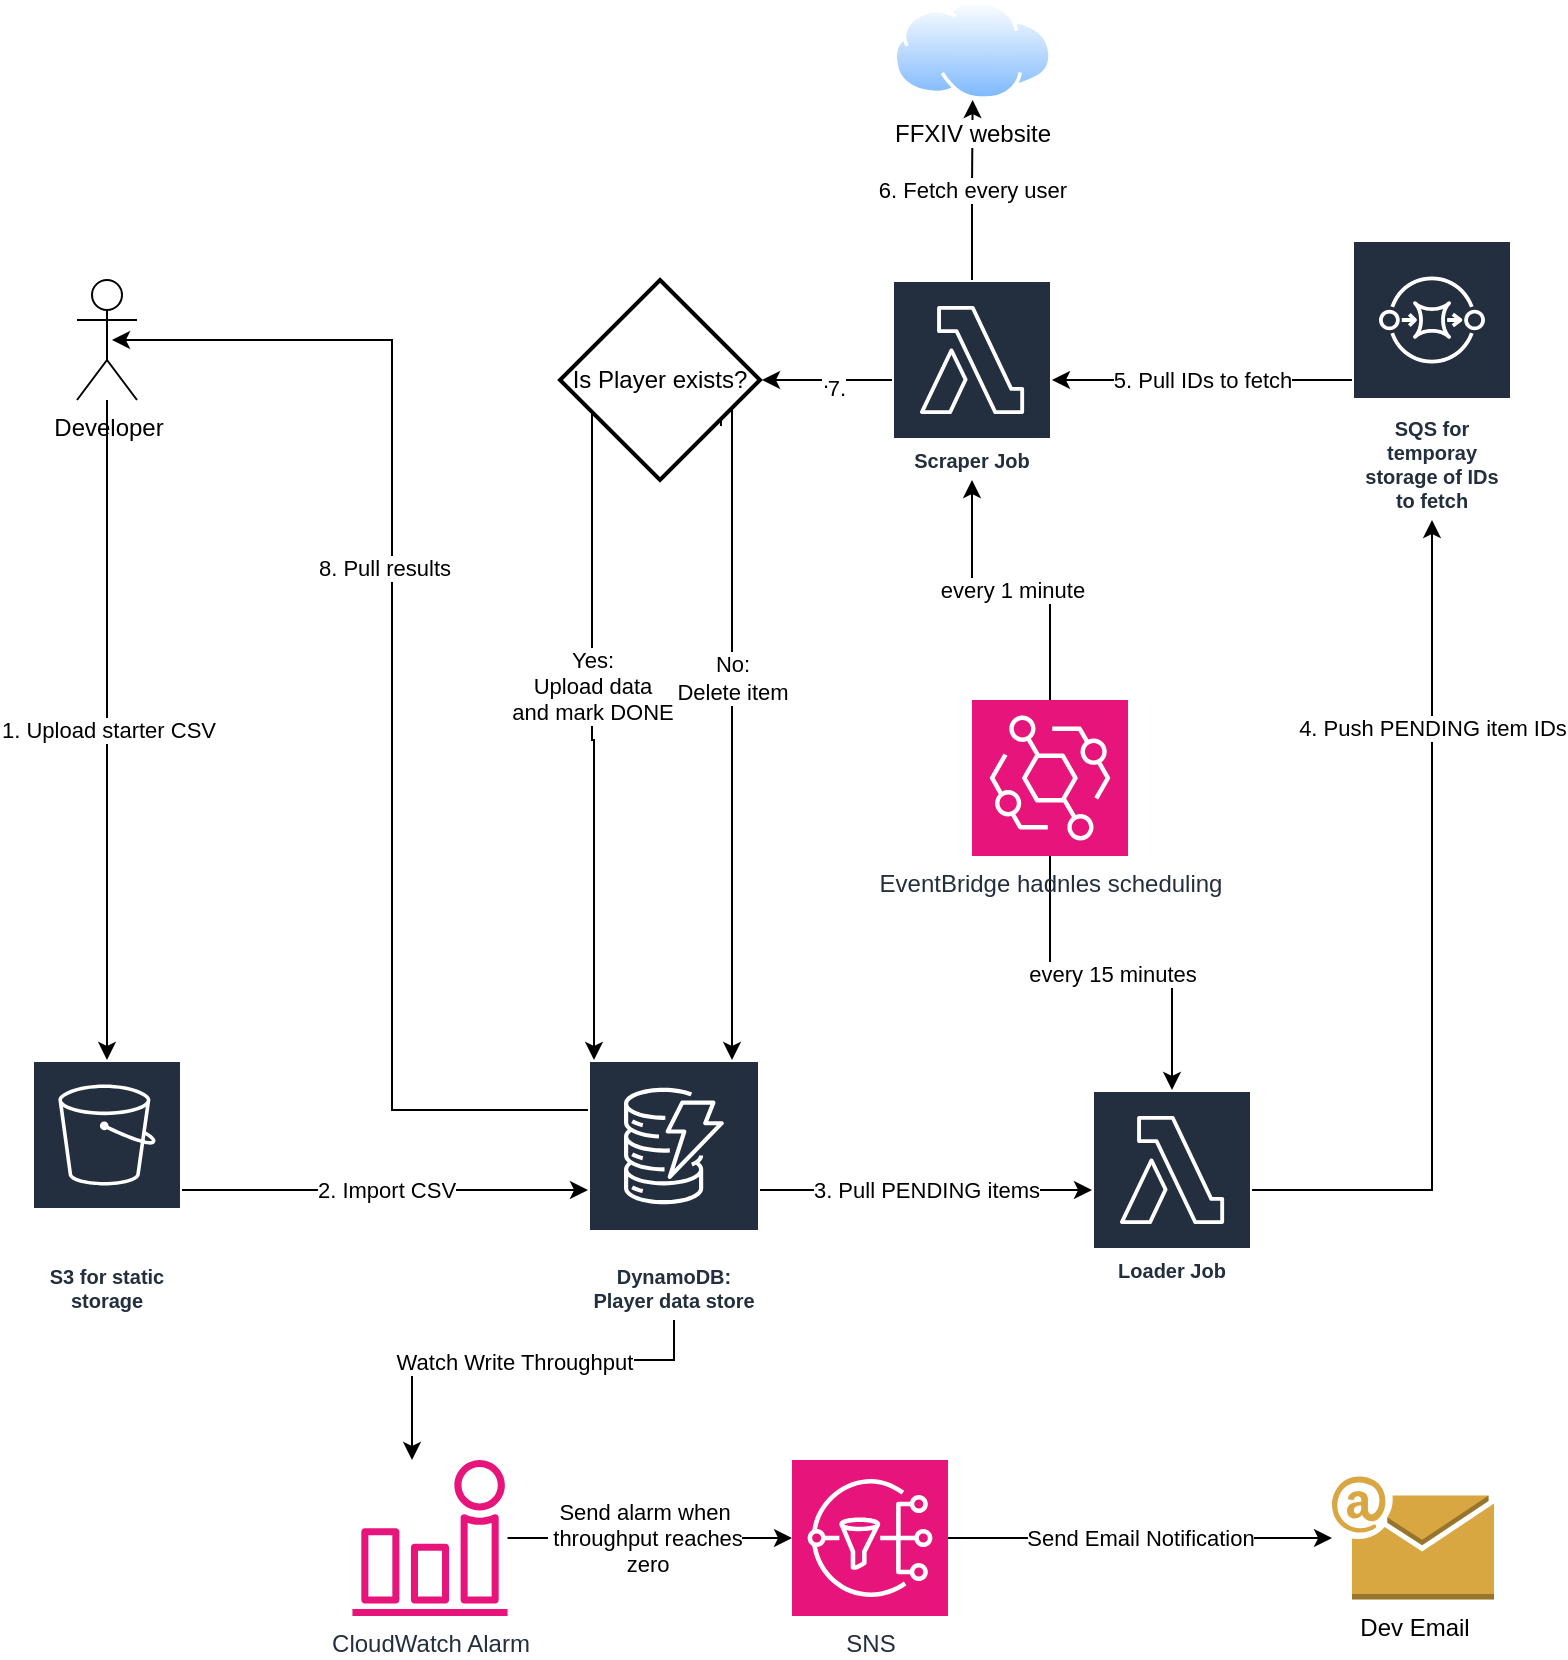 <mxfile version="28.2.0">
  <diagram name="Page-1" id="GZu9-66y6XsQQ8vjgCUL">
    <mxGraphModel dx="1426" dy="897" grid="1" gridSize="10" guides="1" tooltips="1" connect="1" arrows="1" fold="1" page="1" pageScale="1" pageWidth="827" pageHeight="1169" math="0" shadow="0">
      <root>
        <mxCell id="0" />
        <mxCell id="1" parent="0" />
        <mxCell id="qtT40M0BexdurqppFIiZ-7" value="1. Upload starter CSV" style="edgeStyle=orthogonalEdgeStyle;rounded=0;orthogonalLoop=1;jettySize=auto;html=1;" parent="1" source="qtT40M0BexdurqppFIiZ-1" target="qtT40M0BexdurqppFIiZ-6" edge="1">
          <mxGeometry relative="1" as="geometry" />
        </mxCell>
        <mxCell id="qtT40M0BexdurqppFIiZ-1" value="Developer" style="shape=umlActor;verticalLabelPosition=bottom;verticalAlign=top;html=1;" parent="1" vertex="1">
          <mxGeometry x="72.5" y="170" width="30" height="60" as="geometry" />
        </mxCell>
        <mxCell id="qtT40M0BexdurqppFIiZ-10" value="2. Import CSV" style="edgeStyle=orthogonalEdgeStyle;rounded=0;orthogonalLoop=1;jettySize=auto;html=1;" parent="1" source="qtT40M0BexdurqppFIiZ-6" target="qtT40M0BexdurqppFIiZ-8" edge="1">
          <mxGeometry relative="1" as="geometry" />
        </mxCell>
        <mxCell id="qtT40M0BexdurqppFIiZ-6" value="S3 for static storage" style="sketch=0;outlineConnect=0;fontColor=#232F3E;gradientColor=none;strokeColor=#ffffff;fillColor=#232F3E;dashed=0;verticalLabelPosition=middle;verticalAlign=bottom;align=center;html=1;whiteSpace=wrap;fontSize=10;fontStyle=1;spacing=3;shape=mxgraph.aws4.productIcon;prIcon=mxgraph.aws4.s3;" parent="1" vertex="1">
          <mxGeometry x="50" y="560" width="75" height="130" as="geometry" />
        </mxCell>
        <mxCell id="XkQh5Hgr6TkR7643bRTY-4" value="3. Pull PENDING items" style="edgeStyle=orthogonalEdgeStyle;rounded=0;orthogonalLoop=1;jettySize=auto;html=1;" parent="1" source="qtT40M0BexdurqppFIiZ-8" target="XkQh5Hgr6TkR7643bRTY-1" edge="1">
          <mxGeometry relative="1" as="geometry" />
        </mxCell>
        <mxCell id="qtT40M0BexdurqppFIiZ-8" value="DynamoDB: Player data store" style="sketch=0;outlineConnect=0;fontColor=#232F3E;gradientColor=none;strokeColor=#ffffff;fillColor=#232F3E;dashed=0;verticalLabelPosition=middle;verticalAlign=bottom;align=center;html=1;whiteSpace=wrap;fontSize=10;fontStyle=1;spacing=3;shape=mxgraph.aws4.productIcon;prIcon=mxgraph.aws4.dynamodb;" parent="1" vertex="1">
          <mxGeometry x="328" y="560" width="86" height="130" as="geometry" />
        </mxCell>
        <mxCell id="XkQh5Hgr6TkR7643bRTY-5" value="4. Push PENDING item IDs" style="edgeStyle=orthogonalEdgeStyle;rounded=0;orthogonalLoop=1;jettySize=auto;html=1;" parent="1" source="XkQh5Hgr6TkR7643bRTY-1" target="XkQh5Hgr6TkR7643bRTY-3" edge="1">
          <mxGeometry x="0.512" relative="1" as="geometry">
            <mxPoint as="offset" />
          </mxGeometry>
        </mxCell>
        <mxCell id="XkQh5Hgr6TkR7643bRTY-1" value="Loader Job" style="sketch=0;outlineConnect=0;fontColor=#232F3E;gradientColor=none;strokeColor=#ffffff;fillColor=#232F3E;dashed=0;verticalLabelPosition=middle;verticalAlign=bottom;align=center;html=1;whiteSpace=wrap;fontSize=10;fontStyle=1;spacing=3;shape=mxgraph.aws4.productIcon;prIcon=mxgraph.aws4.lambda;" parent="1" vertex="1">
          <mxGeometry x="580" y="575" width="80" height="100" as="geometry" />
        </mxCell>
        <mxCell id="XkQh5Hgr6TkR7643bRTY-6" value="5. Pull IDs to fetch" style="edgeStyle=orthogonalEdgeStyle;rounded=0;orthogonalLoop=1;jettySize=auto;html=1;" parent="1" source="XkQh5Hgr6TkR7643bRTY-3" target="XkQh5Hgr6TkR7643bRTY-2" edge="1">
          <mxGeometry relative="1" as="geometry" />
        </mxCell>
        <mxCell id="XkQh5Hgr6TkR7643bRTY-9" value="6. Fetch every user" style="edgeStyle=orthogonalEdgeStyle;rounded=0;orthogonalLoop=1;jettySize=auto;html=1;" parent="1" source="XkQh5Hgr6TkR7643bRTY-2" target="XkQh5Hgr6TkR7643bRTY-7" edge="1">
          <mxGeometry relative="1" as="geometry" />
        </mxCell>
        <mxCell id="XkQh5Hgr6TkR7643bRTY-13" value=".&amp;nbsp;" style="edgeStyle=orthogonalEdgeStyle;rounded=0;orthogonalLoop=1;jettySize=auto;html=1;entryX=1;entryY=0.5;entryDx=0;entryDy=0;entryPerimeter=0;" parent="1" edge="1">
          <mxGeometry relative="1" as="geometry">
            <mxPoint x="415" y="220" as="targetPoint" />
            <mxPoint x="481" y="220" as="sourcePoint" />
          </mxGeometry>
        </mxCell>
        <mxCell id="XkQh5Hgr6TkR7643bRTY-22" value="7." style="edgeLabel;html=1;align=center;verticalAlign=middle;resizable=0;points=[];" parent="XkQh5Hgr6TkR7643bRTY-13" vertex="1" connectable="0">
          <mxGeometry x="-0.121" y="4" relative="1" as="geometry">
            <mxPoint as="offset" />
          </mxGeometry>
        </mxCell>
        <mxCell id="XkQh5Hgr6TkR7643bRTY-2" value="Scraper Job" style="sketch=0;outlineConnect=0;fontColor=#232F3E;gradientColor=none;strokeColor=#ffffff;fillColor=#232F3E;dashed=0;verticalLabelPosition=middle;verticalAlign=bottom;align=center;html=1;whiteSpace=wrap;fontSize=10;fontStyle=1;spacing=3;shape=mxgraph.aws4.productIcon;prIcon=mxgraph.aws4.lambda;" parent="1" vertex="1">
          <mxGeometry x="480" y="170" width="80" height="100" as="geometry" />
        </mxCell>
        <mxCell id="XkQh5Hgr6TkR7643bRTY-3" value="SQS for temporay storage of IDs to fetch" style="sketch=0;outlineConnect=0;fontColor=#232F3E;gradientColor=none;strokeColor=#ffffff;fillColor=#232F3E;dashed=0;verticalLabelPosition=middle;verticalAlign=bottom;align=center;html=1;whiteSpace=wrap;fontSize=10;fontStyle=1;spacing=3;shape=mxgraph.aws4.productIcon;prIcon=mxgraph.aws4.sqs;" parent="1" vertex="1">
          <mxGeometry x="710" y="150" width="80" height="140" as="geometry" />
        </mxCell>
        <mxCell id="XkQh5Hgr6TkR7643bRTY-7" value="FFXIV website" style="image;aspect=fixed;perimeter=ellipsePerimeter;html=1;align=center;shadow=0;dashed=0;spacingTop=3;image=img/lib/active_directory/internet_cloud.svg;" parent="1" vertex="1">
          <mxGeometry x="480.63" y="30" width="79.37" height="50" as="geometry" />
        </mxCell>
        <mxCell id="XkQh5Hgr6TkR7643bRTY-12" value="No:&lt;br&gt;Delete item" style="edgeStyle=orthogonalEdgeStyle;rounded=0;orthogonalLoop=1;jettySize=auto;html=1;exitX=0.805;exitY=0.73;exitDx=0;exitDy=0;exitPerimeter=0;" parent="1" source="XkQh5Hgr6TkR7643bRTY-11" target="qtT40M0BexdurqppFIiZ-8" edge="1">
          <mxGeometry x="-0.056" relative="1" as="geometry">
            <Array as="points">
              <mxPoint x="400" y="223" />
            </Array>
            <mxPoint as="offset" />
          </mxGeometry>
        </mxCell>
        <mxCell id="XkQh5Hgr6TkR7643bRTY-17" value="Yes:&lt;br&gt;Upload data&lt;br&gt;and mark DONE" style="edgeStyle=orthogonalEdgeStyle;rounded=0;orthogonalLoop=1;jettySize=auto;html=1;exitX=0.135;exitY=0.64;exitDx=0;exitDy=0;exitPerimeter=0;" parent="1" source="XkQh5Hgr6TkR7643bRTY-11" target="qtT40M0BexdurqppFIiZ-8" edge="1">
          <mxGeometry relative="1" as="geometry">
            <mxPoint x="330" y="550" as="targetPoint" />
            <Array as="points">
              <mxPoint x="329" y="210" />
              <mxPoint x="330" y="210" />
              <mxPoint x="330" y="400" />
              <mxPoint x="331" y="400" />
            </Array>
          </mxGeometry>
        </mxCell>
        <mxCell id="XkQh5Hgr6TkR7643bRTY-11" value="Is Player exists?" style="strokeWidth=2;html=1;shape=mxgraph.flowchart.decision;whiteSpace=wrap;" parent="1" vertex="1">
          <mxGeometry x="314" y="170" width="100" height="100" as="geometry" />
        </mxCell>
        <mxCell id="XkQh5Hgr6TkR7643bRTY-19" value="every 15 minutes" style="edgeStyle=orthogonalEdgeStyle;rounded=0;orthogonalLoop=1;jettySize=auto;html=1;" parent="1" source="XkQh5Hgr6TkR7643bRTY-18" target="XkQh5Hgr6TkR7643bRTY-1" edge="1">
          <mxGeometry relative="1" as="geometry" />
        </mxCell>
        <mxCell id="XkQh5Hgr6TkR7643bRTY-20" value="every 1&lt;span style=&quot;background-color: light-dark(#ffffff, var(--ge-dark-color, #121212)); color: light-dark(rgb(0, 0, 0), rgb(255, 255, 255));&quot;&gt;&amp;nbsp;minute&lt;/span&gt;" style="edgeStyle=orthogonalEdgeStyle;rounded=0;orthogonalLoop=1;jettySize=auto;html=1;" parent="1" source="XkQh5Hgr6TkR7643bRTY-18" target="XkQh5Hgr6TkR7643bRTY-2" edge="1">
          <mxGeometry relative="1" as="geometry" />
        </mxCell>
        <mxCell id="XkQh5Hgr6TkR7643bRTY-18" value="EventBridge hadnles scheduling" style="sketch=0;points=[[0,0,0],[0.25,0,0],[0.5,0,0],[0.75,0,0],[1,0,0],[0,1,0],[0.25,1,0],[0.5,1,0],[0.75,1,0],[1,1,0],[0,0.25,0],[0,0.5,0],[0,0.75,0],[1,0.25,0],[1,0.5,0],[1,0.75,0]];outlineConnect=0;fontColor=#232F3E;fillColor=#E7157B;strokeColor=#ffffff;dashed=0;verticalLabelPosition=bottom;verticalAlign=top;align=center;html=1;fontSize=12;fontStyle=0;aspect=fixed;shape=mxgraph.aws4.resourceIcon;resIcon=mxgraph.aws4.eventbridge;" parent="1" vertex="1">
          <mxGeometry x="520" y="380" width="78" height="78" as="geometry" />
        </mxCell>
        <mxCell id="rPAr4cUUft-26h-g9k3i-9" value="Send Email Notification" style="edgeStyle=orthogonalEdgeStyle;rounded=0;orthogonalLoop=1;jettySize=auto;html=1;" edge="1" parent="1" source="rPAr4cUUft-26h-g9k3i-1" target="rPAr4cUUft-26h-g9k3i-2">
          <mxGeometry relative="1" as="geometry" />
        </mxCell>
        <mxCell id="rPAr4cUUft-26h-g9k3i-1" value="SNS" style="sketch=0;points=[[0,0,0],[0.25,0,0],[0.5,0,0],[0.75,0,0],[1,0,0],[0,1,0],[0.25,1,0],[0.5,1,0],[0.75,1,0],[1,1,0],[0,0.25,0],[0,0.5,0],[0,0.75,0],[1,0.25,0],[1,0.5,0],[1,0.75,0]];outlineConnect=0;fontColor=#232F3E;fillColor=#E7157B;strokeColor=#ffffff;dashed=0;verticalLabelPosition=bottom;verticalAlign=top;align=center;html=1;fontSize=12;fontStyle=0;aspect=fixed;shape=mxgraph.aws4.resourceIcon;resIcon=mxgraph.aws4.sns;" vertex="1" parent="1">
          <mxGeometry x="430" y="760" width="78" height="78" as="geometry" />
        </mxCell>
        <mxCell id="rPAr4cUUft-26h-g9k3i-2" value="Dev Email" style="outlineConnect=0;dashed=0;verticalLabelPosition=bottom;verticalAlign=top;align=center;html=1;shape=mxgraph.aws3.email;fillColor=#D9A741;gradientColor=none;" vertex="1" parent="1">
          <mxGeometry x="700" y="768.25" width="81" height="61.5" as="geometry" />
        </mxCell>
        <mxCell id="rPAr4cUUft-26h-g9k3i-5" style="edgeStyle=orthogonalEdgeStyle;rounded=0;orthogonalLoop=1;jettySize=auto;html=1;entryX=0.384;entryY=0;entryDx=0;entryDy=0;entryPerimeter=0;" edge="1" parent="1" source="qtT40M0BexdurqppFIiZ-8" target="rPAr4cUUft-26h-g9k3i-3">
          <mxGeometry relative="1" as="geometry">
            <Array as="points">
              <mxPoint x="371" y="710" />
              <mxPoint x="240" y="710" />
            </Array>
          </mxGeometry>
        </mxCell>
        <mxCell id="rPAr4cUUft-26h-g9k3i-6" value="Watch Write Throughput" style="edgeLabel;html=1;align=center;verticalAlign=middle;resizable=0;points=[];" vertex="1" connectable="0" parent="rPAr4cUUft-26h-g9k3i-5">
          <mxGeometry y="1" relative="1" as="geometry">
            <mxPoint as="offset" />
          </mxGeometry>
        </mxCell>
        <mxCell id="rPAr4cUUft-26h-g9k3i-7" style="edgeStyle=orthogonalEdgeStyle;rounded=0;orthogonalLoop=1;jettySize=auto;html=1;" edge="1" parent="1" source="rPAr4cUUft-26h-g9k3i-3" target="rPAr4cUUft-26h-g9k3i-1">
          <mxGeometry relative="1" as="geometry" />
        </mxCell>
        <mxCell id="rPAr4cUUft-26h-g9k3i-8" value="Send alarm when&lt;div&gt;&amp;nbsp;throughput reaches&lt;/div&gt;&lt;div&gt;&amp;nbsp;zero&lt;/div&gt;" style="edgeLabel;html=1;align=center;verticalAlign=middle;resizable=0;points=[];" vertex="1" connectable="0" parent="rPAr4cUUft-26h-g9k3i-7">
          <mxGeometry x="0.168" y="-2" relative="1" as="geometry">
            <mxPoint x="-15" y="-2" as="offset" />
          </mxGeometry>
        </mxCell>
        <mxCell id="rPAr4cUUft-26h-g9k3i-3" value="CloudWatch Alarm" style="sketch=0;outlineConnect=0;fontColor=#232F3E;gradientColor=none;fillColor=#E7157B;strokeColor=none;dashed=0;verticalLabelPosition=bottom;verticalAlign=top;align=center;html=1;fontSize=12;fontStyle=0;aspect=fixed;pointerEvents=1;shape=mxgraph.aws4.alarm;" vertex="1" parent="1">
          <mxGeometry x="210" y="760" width="78" height="78" as="geometry" />
        </mxCell>
        <mxCell id="rPAr4cUUft-26h-g9k3i-10" style="edgeStyle=orthogonalEdgeStyle;rounded=0;orthogonalLoop=1;jettySize=auto;html=1;" edge="1" parent="1">
          <mxGeometry relative="1" as="geometry">
            <mxPoint x="328" y="585" as="sourcePoint" />
            <mxPoint x="90" y="200" as="targetPoint" />
            <Array as="points">
              <mxPoint x="230" y="585" />
              <mxPoint x="230" y="200" />
              <mxPoint x="90" y="200" />
            </Array>
          </mxGeometry>
        </mxCell>
        <mxCell id="rPAr4cUUft-26h-g9k3i-11" value="8. Pull results" style="edgeLabel;html=1;align=center;verticalAlign=middle;resizable=0;points=[];" vertex="1" connectable="0" parent="rPAr4cUUft-26h-g9k3i-10">
          <mxGeometry x="0.185" y="4" relative="1" as="geometry">
            <mxPoint as="offset" />
          </mxGeometry>
        </mxCell>
      </root>
    </mxGraphModel>
  </diagram>
</mxfile>
